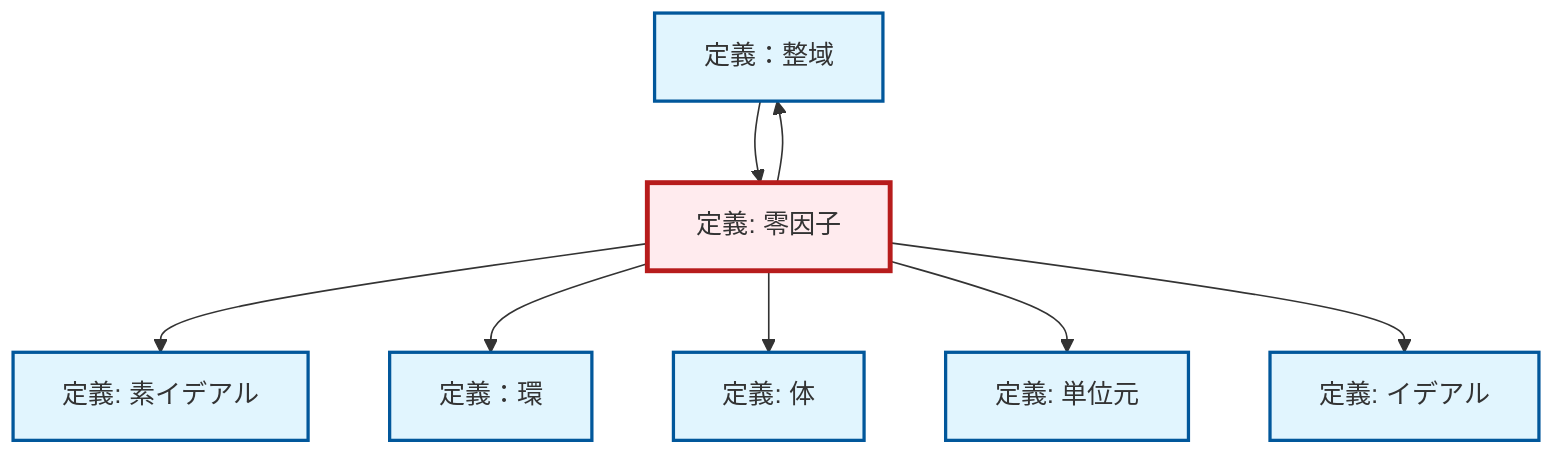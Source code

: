 graph TD
    classDef definition fill:#e1f5fe,stroke:#01579b,stroke-width:2px
    classDef theorem fill:#f3e5f5,stroke:#4a148c,stroke-width:2px
    classDef axiom fill:#fff3e0,stroke:#e65100,stroke-width:2px
    classDef example fill:#e8f5e9,stroke:#1b5e20,stroke-width:2px
    classDef current fill:#ffebee,stroke:#b71c1c,stroke-width:3px
    def-field["定義: 体"]:::definition
    def-identity-element["定義: 単位元"]:::definition
    def-ring["定義：環"]:::definition
    def-prime-ideal["定義: 素イデアル"]:::definition
    def-integral-domain["定義：整域"]:::definition
    def-ideal["定義: イデアル"]:::definition
    def-zero-divisor["定義: 零因子"]:::definition
    def-zero-divisor --> def-prime-ideal
    def-zero-divisor --> def-ring
    def-integral-domain --> def-zero-divisor
    def-zero-divisor --> def-field
    def-zero-divisor --> def-identity-element
    def-zero-divisor --> def-ideal
    def-zero-divisor --> def-integral-domain
    class def-zero-divisor current